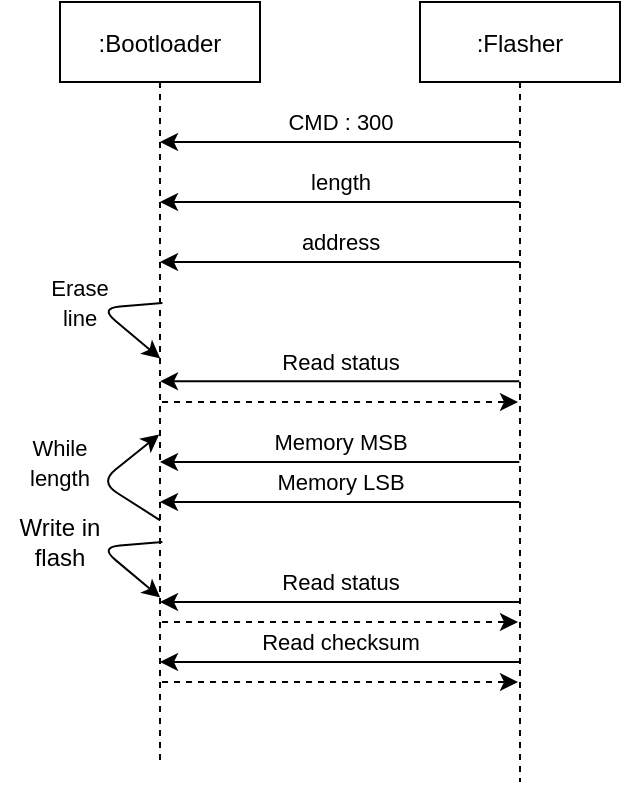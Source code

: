 <mxfile version="13.9.9" type="device"><diagram id="kgpKYQtTHZ0yAKxKKP6v" name="Page-1"><mxGraphModel dx="706" dy="409" grid="0" gridSize="10" guides="1" tooltips="1" connect="1" arrows="1" fold="1" page="1" pageScale="1" pageWidth="850" pageHeight="1100" math="0" shadow="0"><root><mxCell id="0"/><mxCell id="1" parent="0"/><mxCell id="3nuBFxr9cyL0pnOWT2aG-1" value=":Bootloader" style="shape=umlLifeline;perimeter=lifelinePerimeter;container=1;collapsible=0;recursiveResize=0;rounded=0;shadow=0;strokeWidth=1;" parent="1" vertex="1"><mxGeometry x="120" y="80" width="100" height="380" as="geometry"/></mxCell><mxCell id="3nuBFxr9cyL0pnOWT2aG-5" value=":Flasher" style="shape=umlLifeline;perimeter=lifelinePerimeter;container=1;collapsible=0;recursiveResize=0;rounded=0;shadow=0;strokeWidth=1;" parent="1" vertex="1"><mxGeometry x="300" y="80" width="100" height="390" as="geometry"/></mxCell><mxCell id="JlbvIkQTT4eGU07TMsvE-2" value="" style="endArrow=classic;html=1;" parent="1" source="3nuBFxr9cyL0pnOWT2aG-5" target="3nuBFxr9cyL0pnOWT2aG-1" edge="1"><mxGeometry width="50" height="50" relative="1" as="geometry"><mxPoint x="320" y="280" as="sourcePoint"/><mxPoint x="370" y="230" as="targetPoint"/><Array as="points"><mxPoint x="300" y="150"/></Array></mxGeometry></mxCell><mxCell id="JlbvIkQTT4eGU07TMsvE-3" value="CMD : 300" style="edgeLabel;html=1;align=center;verticalAlign=middle;resizable=0;points=[];" parent="JlbvIkQTT4eGU07TMsvE-2" vertex="1" connectable="0"><mxGeometry x="-0.092" y="-2" relative="1" as="geometry"><mxPoint x="-8.12" y="-8" as="offset"/></mxGeometry></mxCell><mxCell id="JlbvIkQTT4eGU07TMsvE-4" value="" style="endArrow=classic;html=1;" parent="1" edge="1"><mxGeometry width="50" height="50" relative="1" as="geometry"><mxPoint x="349.69" y="180" as="sourcePoint"/><mxPoint x="170.0" y="180" as="targetPoint"/><Array as="points"><mxPoint x="300.19" y="180"/></Array></mxGeometry></mxCell><mxCell id="JlbvIkQTT4eGU07TMsvE-5" value="length" style="edgeLabel;html=1;align=center;verticalAlign=middle;resizable=0;points=[];" parent="JlbvIkQTT4eGU07TMsvE-4" vertex="1" connectable="0"><mxGeometry x="-0.092" y="-2" relative="1" as="geometry"><mxPoint x="-8.12" y="-8" as="offset"/></mxGeometry></mxCell><mxCell id="JlbvIkQTT4eGU07TMsvE-6" value="" style="endArrow=classic;html=1;" parent="1" edge="1"><mxGeometry width="50" height="50" relative="1" as="geometry"><mxPoint x="349.69" y="210" as="sourcePoint"/><mxPoint x="170.0" y="210" as="targetPoint"/><Array as="points"><mxPoint x="300.19" y="210"/></Array></mxGeometry></mxCell><mxCell id="JlbvIkQTT4eGU07TMsvE-7" value="address" style="edgeLabel;html=1;align=center;verticalAlign=middle;resizable=0;points=[];" parent="JlbvIkQTT4eGU07TMsvE-6" vertex="1" connectable="0"><mxGeometry x="-0.092" y="-2" relative="1" as="geometry"><mxPoint x="-8.12" y="-8" as="offset"/></mxGeometry></mxCell><mxCell id="JlbvIkQTT4eGU07TMsvE-8" value="" style="endArrow=classic;html=1;exitX=0.512;exitY=0.396;exitDx=0;exitDy=0;exitPerimeter=0;entryX=0.501;entryY=0.469;entryDx=0;entryDy=0;entryPerimeter=0;" parent="1" source="3nuBFxr9cyL0pnOWT2aG-1" target="3nuBFxr9cyL0pnOWT2aG-1" edge="1"><mxGeometry width="50" height="50" relative="1" as="geometry"><mxPoint x="320" y="280" as="sourcePoint"/><mxPoint x="370" y="230" as="targetPoint"/><Array as="points"><mxPoint x="140" y="233"/></Array></mxGeometry></mxCell><mxCell id="JlbvIkQTT4eGU07TMsvE-10" value="&lt;font style=&quot;font-size: 11px&quot;&gt;Erase line&lt;/font&gt;" style="text;html=1;strokeColor=none;fillColor=none;align=center;verticalAlign=middle;whiteSpace=wrap;rounded=0;" parent="1" vertex="1"><mxGeometry x="110" y="220" width="40" height="20" as="geometry"/></mxCell><mxCell id="JlbvIkQTT4eGU07TMsvE-11" value="" style="endArrow=classic;html=1;" parent="1" edge="1"><mxGeometry width="50" height="50" relative="1" as="geometry"><mxPoint x="349.69" y="269.66" as="sourcePoint"/><mxPoint x="170.0" y="269.66" as="targetPoint"/><Array as="points"><mxPoint x="300.19" y="269.66"/></Array></mxGeometry></mxCell><mxCell id="JlbvIkQTT4eGU07TMsvE-12" value="Read status" style="edgeLabel;html=1;align=center;verticalAlign=middle;resizable=0;points=[];" parent="JlbvIkQTT4eGU07TMsvE-11" vertex="1" connectable="0"><mxGeometry x="-0.092" y="-2" relative="1" as="geometry"><mxPoint x="-8.12" y="-8" as="offset"/></mxGeometry></mxCell><mxCell id="JlbvIkQTT4eGU07TMsvE-13" value="" style="endArrow=classic;html=1;dashed=1;" parent="1" edge="1"><mxGeometry width="50" height="50" relative="1" as="geometry"><mxPoint x="171" y="280" as="sourcePoint"/><mxPoint x="349" y="280" as="targetPoint"/></mxGeometry></mxCell><mxCell id="UZrU0mYpPlnl7c4tjixb-1" value="" style="endArrow=classic;html=1;" edge="1" parent="1"><mxGeometry width="50" height="50" relative="1" as="geometry"><mxPoint x="349.69" y="310" as="sourcePoint"/><mxPoint x="170.0" y="310" as="targetPoint"/><Array as="points"/></mxGeometry></mxCell><mxCell id="UZrU0mYpPlnl7c4tjixb-2" value="Memory MSB" style="edgeLabel;html=1;align=center;verticalAlign=middle;resizable=0;points=[];" vertex="1" connectable="0" parent="UZrU0mYpPlnl7c4tjixb-1"><mxGeometry x="-0.092" y="-2" relative="1" as="geometry"><mxPoint x="-8.12" y="-8" as="offset"/></mxGeometry></mxCell><mxCell id="UZrU0mYpPlnl7c4tjixb-3" value="" style="endArrow=classic;html=1;" edge="1" parent="1"><mxGeometry width="50" height="50" relative="1" as="geometry"><mxPoint x="349.69" y="330" as="sourcePoint"/><mxPoint x="170.0" y="330" as="targetPoint"/><Array as="points"><mxPoint x="300.19" y="330"/></Array></mxGeometry></mxCell><mxCell id="UZrU0mYpPlnl7c4tjixb-4" value="Memory LSB" style="edgeLabel;html=1;align=center;verticalAlign=middle;resizable=0;points=[];" vertex="1" connectable="0" parent="UZrU0mYpPlnl7c4tjixb-3"><mxGeometry x="-0.092" y="-2" relative="1" as="geometry"><mxPoint x="-8.12" y="-8" as="offset"/></mxGeometry></mxCell><mxCell id="UZrU0mYpPlnl7c4tjixb-5" value="" style="endArrow=classic;html=1;" edge="1" parent="1"><mxGeometry width="50" height="50" relative="1" as="geometry"><mxPoint x="349.69" y="380" as="sourcePoint"/><mxPoint x="170.0" y="380" as="targetPoint"/><Array as="points"><mxPoint x="300.19" y="380"/></Array></mxGeometry></mxCell><mxCell id="UZrU0mYpPlnl7c4tjixb-6" value="Read status" style="edgeLabel;html=1;align=center;verticalAlign=middle;resizable=0;points=[];" vertex="1" connectable="0" parent="UZrU0mYpPlnl7c4tjixb-5"><mxGeometry x="-0.092" y="-2" relative="1" as="geometry"><mxPoint x="-8.12" y="-8" as="offset"/></mxGeometry></mxCell><mxCell id="UZrU0mYpPlnl7c4tjixb-7" value="" style="endArrow=classic;html=1;dashed=1;" edge="1" parent="1"><mxGeometry width="50" height="50" relative="1" as="geometry"><mxPoint x="171.0" y="390" as="sourcePoint"/><mxPoint x="349" y="390" as="targetPoint"/></mxGeometry></mxCell><mxCell id="UZrU0mYpPlnl7c4tjixb-8" value="" style="endArrow=classic;html=1;" edge="1" parent="1"><mxGeometry width="50" height="50" relative="1" as="geometry"><mxPoint x="349.69" y="410" as="sourcePoint"/><mxPoint x="170.0" y="410" as="targetPoint"/><Array as="points"><mxPoint x="300.19" y="410"/></Array></mxGeometry></mxCell><mxCell id="UZrU0mYpPlnl7c4tjixb-9" value="Read checksum" style="edgeLabel;html=1;align=center;verticalAlign=middle;resizable=0;points=[];" vertex="1" connectable="0" parent="UZrU0mYpPlnl7c4tjixb-8"><mxGeometry x="-0.092" y="-2" relative="1" as="geometry"><mxPoint x="-8.12" y="-8" as="offset"/></mxGeometry></mxCell><mxCell id="UZrU0mYpPlnl7c4tjixb-10" value="" style="endArrow=classic;html=1;dashed=1;" edge="1" parent="1"><mxGeometry width="50" height="50" relative="1" as="geometry"><mxPoint x="171.0" y="420" as="sourcePoint"/><mxPoint x="349" y="420" as="targetPoint"/></mxGeometry></mxCell><mxCell id="UZrU0mYpPlnl7c4tjixb-11" value="" style="endArrow=classic;html=1;exitX=0.501;exitY=0.682;exitDx=0;exitDy=0;exitPerimeter=0;entryX=0.496;entryY=0.569;entryDx=0;entryDy=0;entryPerimeter=0;" edge="1" parent="1" source="3nuBFxr9cyL0pnOWT2aG-1" target="3nuBFxr9cyL0pnOWT2aG-1"><mxGeometry width="50" height="50" relative="1" as="geometry"><mxPoint x="171.2" y="350" as="sourcePoint"/><mxPoint x="170.1" y="377.74" as="targetPoint"/><Array as="points"><mxPoint x="140" y="320"/></Array></mxGeometry></mxCell><mxCell id="UZrU0mYpPlnl7c4tjixb-12" value="&lt;font style=&quot;font-size: 11px&quot;&gt;While length&lt;/font&gt;" style="text;html=1;strokeColor=none;fillColor=none;align=center;verticalAlign=middle;whiteSpace=wrap;rounded=0;" vertex="1" parent="1"><mxGeometry x="100" y="300" width="40" height="20" as="geometry"/></mxCell><mxCell id="UZrU0mYpPlnl7c4tjixb-13" value="" style="endArrow=classic;html=1;exitX=0.512;exitY=0.396;exitDx=0;exitDy=0;exitPerimeter=0;entryX=0.501;entryY=0.469;entryDx=0;entryDy=0;entryPerimeter=0;" edge="1" parent="1"><mxGeometry width="50" height="50" relative="1" as="geometry"><mxPoint x="171.2" y="350" as="sourcePoint"/><mxPoint x="170.1" y="377.74" as="targetPoint"/><Array as="points"><mxPoint x="140" y="352.52"/></Array></mxGeometry></mxCell><mxCell id="UZrU0mYpPlnl7c4tjixb-14" value="Write in flash" style="text;html=1;strokeColor=none;fillColor=none;align=center;verticalAlign=middle;whiteSpace=wrap;rounded=0;" vertex="1" parent="1"><mxGeometry x="90" y="340" width="60" height="20" as="geometry"/></mxCell></root></mxGraphModel></diagram></mxfile>